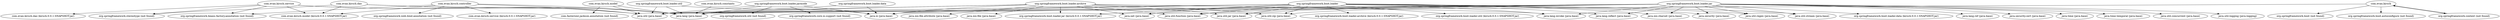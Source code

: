 digraph "summary" {
  "com.evan.kirsch"                                  -> "java.lang (java.base)";
  "com.evan.kirsch"                                  -> "org.springframework.boot (not found)";
  "com.evan.kirsch"                                  -> "org.springframework.boot.autoconfigure (not found)";
  "com.evan.kirsch"                                  -> "org.springframework.context (not found)";
  "org.springframework.context (not found)"          -> "com.evan.kirsch";
  "com.evan.kirsch.constants"                        -> "java.lang (java.base)";
  "com.evan.kirsch.controller"                       -> "com.evan.kirsch.model (kirsch-0.0.1-SNAPSHOT.jar)";
  "com.evan.kirsch.controller"                       -> "com.evan.kirsch.service (kirsch-0.0.1-SNAPSHOT.jar)";
  "com.evan.kirsch.controller"                       -> "java.lang (java.base)";
  "com.evan.kirsch.controller"                       -> "java.util (java.base)";
  "com.evan.kirsch.controller"                       -> "org.springframework.beans.factory.annotation (not found)";
  "com.evan.kirsch.controller"                       -> "org.springframework.web.bind.annotation (not found)";
  "com.evan.kirsch.dao"                              -> "com.evan.kirsch.model (kirsch-0.0.1-SNAPSHOT.jar)";
  "com.evan.kirsch.dao"                              -> "java.lang (java.base)";
  "com.evan.kirsch.dao"                              -> "java.util (java.base)";
  "com.evan.kirsch.dao"                              -> "org.springframework.stereotype (not found)";
  "com.evan.kirsch.model"                            -> "com.fasterxml.jackson.annotation (not found)";
  "com.evan.kirsch.model"                            -> "java.lang (java.base)";
  "com.evan.kirsch.model"                            -> "java.util (java.base)";
  "com.evan.kirsch.service"                          -> "com.evan.kirsch.dao (kirsch-0.0.1-SNAPSHOT.jar)";
  "com.evan.kirsch.service"                          -> "com.evan.kirsch.model (kirsch-0.0.1-SNAPSHOT.jar)";
  "com.evan.kirsch.service"                          -> "java.lang (java.base)";
  "com.evan.kirsch.service"                          -> "java.util (java.base)";
  "com.evan.kirsch.service"                          -> "org.springframework.beans.factory.annotation (not found)";
  "com.evan.kirsch.service"                          -> "org.springframework.stereotype (not found)";
  "org.springframework.boot.loader"                  -> "java.io (java.base)";
  "org.springframework.boot.loader"                  -> "java.lang (java.base)";
  "org.springframework.boot.loader"                  -> "java.lang.invoke (java.base)";
  "org.springframework.boot.loader"                  -> "java.lang.reflect (java.base)";
  "org.springframework.boot.loader"                  -> "java.net (java.base)";
  "org.springframework.boot.loader"                  -> "java.nio.charset (java.base)";
  "org.springframework.boot.loader"                  -> "java.security (java.base)";
  "org.springframework.boot.loader"                  -> "java.util (java.base)";
  "org.springframework.boot.loader"                  -> "java.util.function (java.base)";
  "org.springframework.boot.loader"                  -> "java.util.jar (java.base)";
  "org.springframework.boot.loader"                  -> "java.util.regex (java.base)";
  "org.springframework.boot.loader"                  -> "java.util.stream (java.base)";
  "org.springframework.boot.loader"                  -> "java.util.zip (java.base)";
  "org.springframework.boot.loader"                  -> "org.springframework.boot.loader.archive (kirsch-0.0.1-SNAPSHOT.jar)";
  "org.springframework.boot.loader"                  -> "org.springframework.boot.loader.jar (kirsch-0.0.1-SNAPSHOT.jar)";
  "org.springframework.boot.loader"                  -> "org.springframework.boot.loader.util (kirsch-0.0.1-SNAPSHOT.jar)";
  "org.springframework.boot.loader.archive"          -> "java.io (java.base)";
  "org.springframework.boot.loader.archive"          -> "java.lang (java.base)";
  "org.springframework.boot.loader.archive"          -> "java.lang.invoke (java.base)";
  "org.springframework.boot.loader.archive"          -> "java.net (java.base)";
  "org.springframework.boot.loader.archive"          -> "java.nio.file (java.base)";
  "org.springframework.boot.loader.archive"          -> "java.nio.file.attribute (java.base)";
  "org.springframework.boot.loader.archive"          -> "java.util (java.base)";
  "org.springframework.boot.loader.archive"          -> "java.util.function (java.base)";
  "org.springframework.boot.loader.archive"          -> "java.util.jar (java.base)";
  "org.springframework.boot.loader.archive"          -> "java.util.zip (java.base)";
  "org.springframework.boot.loader.archive"          -> "org.springframework.boot.loader.jar (kirsch-0.0.1-SNAPSHOT.jar)";
  "org.springframework.boot.loader.data"             -> "java.io (java.base)";
  "org.springframework.boot.loader.data"             -> "java.lang (java.base)";
  "org.springframework.boot.loader.jar"              -> "java.io (java.base)";
  "org.springframework.boot.loader.jar"              -> "java.lang (java.base)";
  "org.springframework.boot.loader.jar"              -> "java.lang.invoke (java.base)";
  "org.springframework.boot.loader.jar"              -> "java.lang.ref (java.base)";
  "org.springframework.boot.loader.jar"              -> "java.lang.reflect (java.base)";
  "org.springframework.boot.loader.jar"              -> "java.net (java.base)";
  "org.springframework.boot.loader.jar"              -> "java.nio.charset (java.base)";
  "org.springframework.boot.loader.jar"              -> "java.security (java.base)";
  "org.springframework.boot.loader.jar"              -> "java.security.cert (java.base)";
  "org.springframework.boot.loader.jar"              -> "java.time (java.base)";
  "org.springframework.boot.loader.jar"              -> "java.time.temporal (java.base)";
  "org.springframework.boot.loader.jar"              -> "java.util (java.base)";
  "org.springframework.boot.loader.jar"              -> "java.util.concurrent (java.base)";
  "org.springframework.boot.loader.jar"              -> "java.util.function (java.base)";
  "org.springframework.boot.loader.jar"              -> "java.util.jar (java.base)";
  "org.springframework.boot.loader.jar"              -> "java.util.logging (java.logging)";
  "org.springframework.boot.loader.jar"              -> "java.util.regex (java.base)";
  "org.springframework.boot.loader.jar"              -> "java.util.stream (java.base)";
  "org.springframework.boot.loader.jar"              -> "java.util.zip (java.base)";
  "org.springframework.boot.loader.jar"              -> "org.springframework.boot.loader.data (kirsch-0.0.1-SNAPSHOT.jar)";
  "org.springframework.boot.loader.jarmode"          -> "java.io (java.base)";
  "org.springframework.boot.loader.jarmode"          -> "java.lang (java.base)";
  "org.springframework.boot.loader.jarmode"          -> "java.util (java.base)";
  "org.springframework.boot.loader.jarmode"          -> "org.springframework.core.io.support (not found)";
  "org.springframework.boot.loader.jarmode"          -> "org.springframework.util (not found)";
  "org.springframework.boot.loader.util"             -> "java.io (java.base)";
  "org.springframework.boot.loader.util"             -> "java.lang (java.base)";
  "org.springframework.boot.loader.util"             -> "java.util (java.base)";
}
